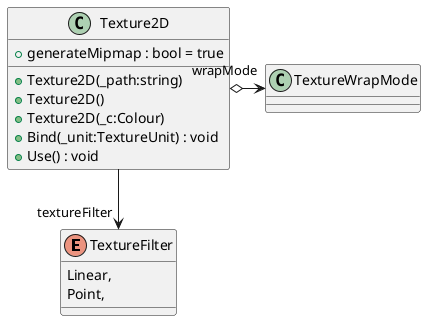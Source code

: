 @startuml
enum TextureFilter {
    Linear,
    Point,
}
class Texture2D {
    + generateMipmap : bool = true
    + Texture2D(_path:string)
    + Texture2D()
    + Texture2D(_c:Colour)
    + Bind(_unit:TextureUnit) : void
    + Use() : void
}
Texture2D --> "textureFilter" TextureFilter
Texture2D o-> "wrapMode" TextureWrapMode
@enduml
